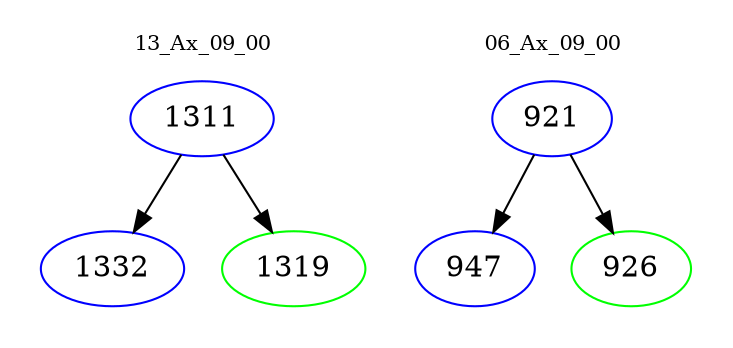 digraph{
subgraph cluster_0 {
color = white
label = "13_Ax_09_00";
fontsize=10;
T0_1311 [label="1311", color="blue"]
T0_1311 -> T0_1332 [color="black"]
T0_1332 [label="1332", color="blue"]
T0_1311 -> T0_1319 [color="black"]
T0_1319 [label="1319", color="green"]
}
subgraph cluster_1 {
color = white
label = "06_Ax_09_00";
fontsize=10;
T1_921 [label="921", color="blue"]
T1_921 -> T1_947 [color="black"]
T1_947 [label="947", color="blue"]
T1_921 -> T1_926 [color="black"]
T1_926 [label="926", color="green"]
}
}
